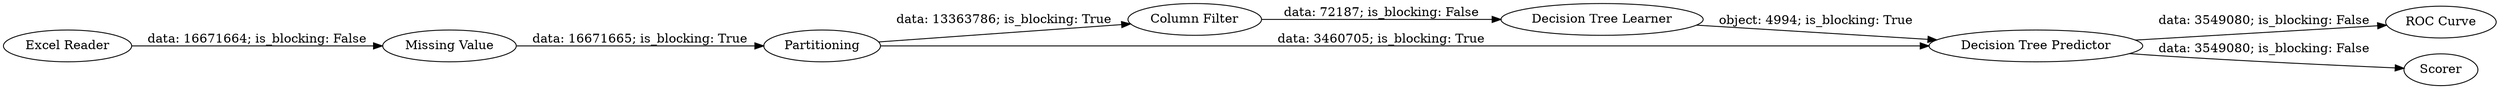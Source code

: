 digraph {
	"-9129410191668180366_2" [label=Partitioning]
	"-9129410191668180366_1" [label="Excel Reader"]
	"-9129410191668180366_7" [label="ROC Curve"]
	"-9129410191668180366_4" [label="Column Filter"]
	"-9129410191668180366_3" [label="Decision Tree Learner"]
	"-9129410191668180366_8" [label="Missing Value"]
	"-9129410191668180366_5" [label="Decision Tree Predictor"]
	"-9129410191668180366_6" [label=Scorer]
	"-9129410191668180366_5" -> "-9129410191668180366_7" [label="data: 3549080; is_blocking: False"]
	"-9129410191668180366_2" -> "-9129410191668180366_4" [label="data: 13363786; is_blocking: True"]
	"-9129410191668180366_2" -> "-9129410191668180366_5" [label="data: 3460705; is_blocking: True"]
	"-9129410191668180366_4" -> "-9129410191668180366_3" [label="data: 72187; is_blocking: False"]
	"-9129410191668180366_1" -> "-9129410191668180366_8" [label="data: 16671664; is_blocking: False"]
	"-9129410191668180366_5" -> "-9129410191668180366_6" [label="data: 3549080; is_blocking: False"]
	"-9129410191668180366_3" -> "-9129410191668180366_5" [label="object: 4994; is_blocking: True"]
	"-9129410191668180366_8" -> "-9129410191668180366_2" [label="data: 16671665; is_blocking: True"]
	rankdir=LR
}
